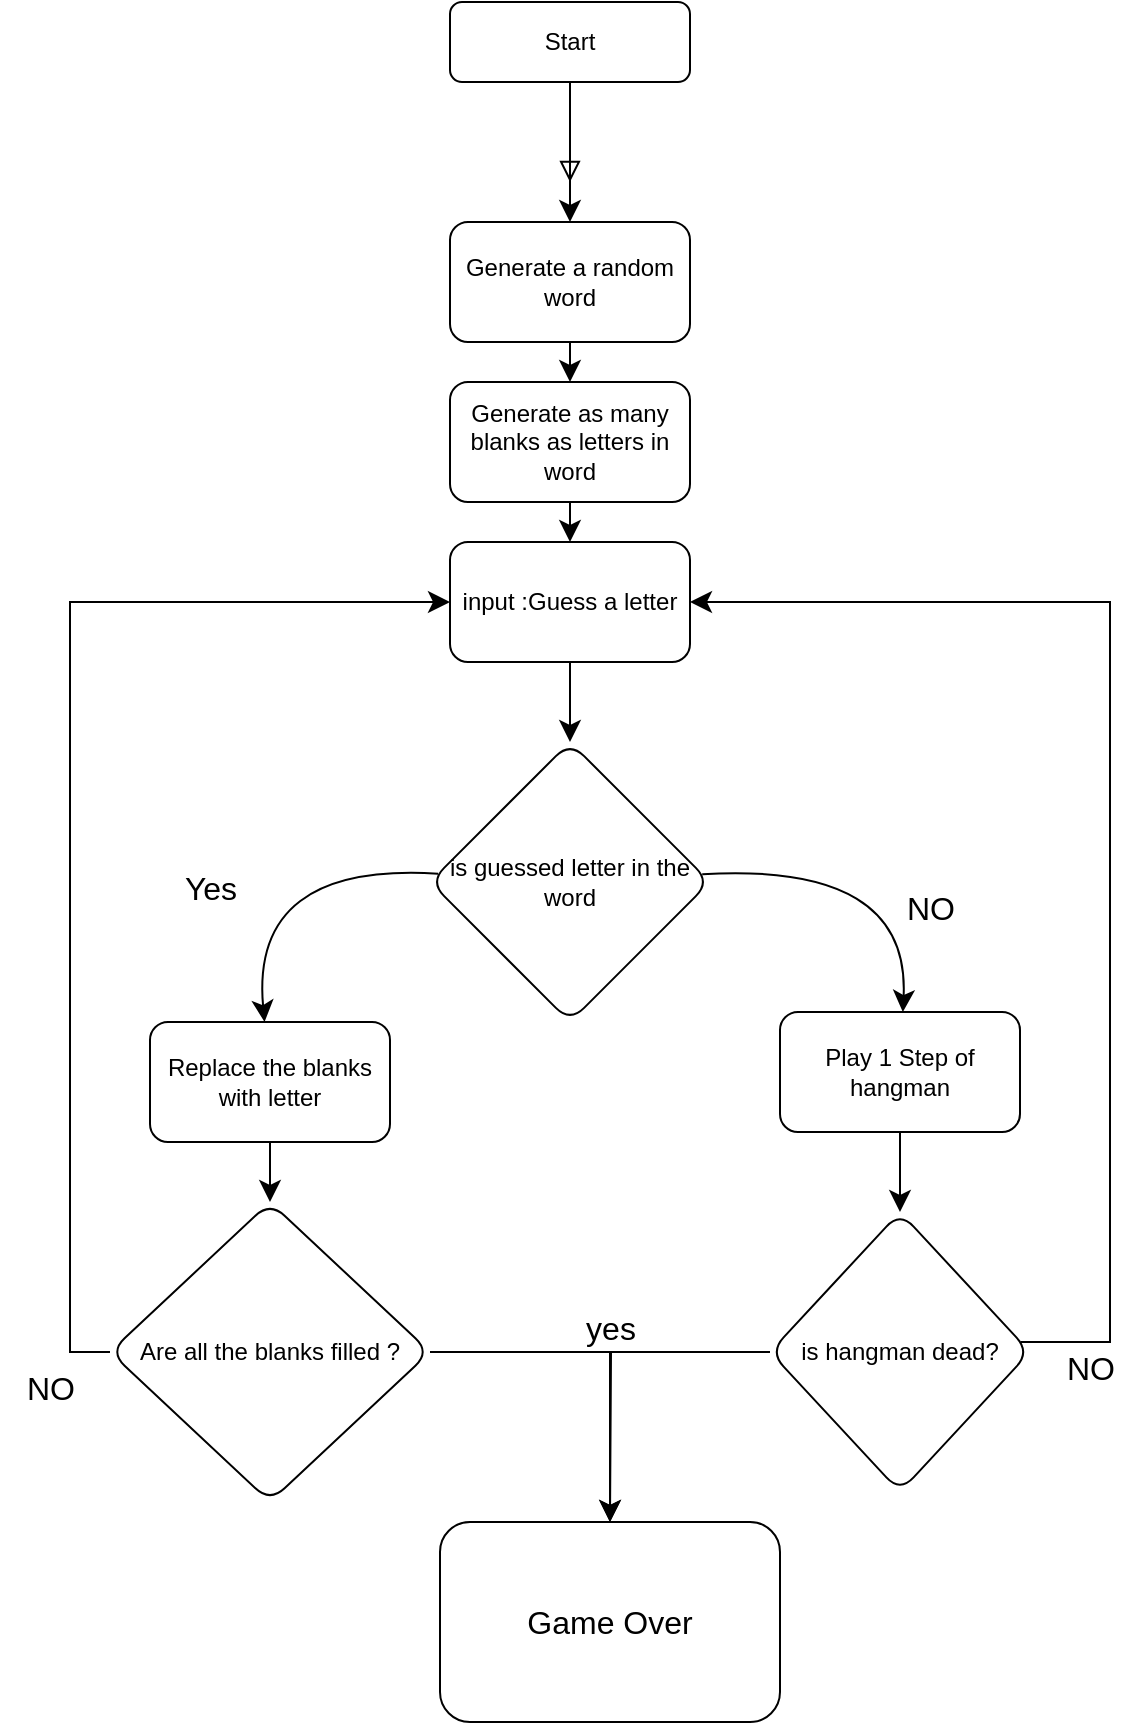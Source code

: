 <mxfile version="22.1.21" type="github">
  <diagram id="C5RBs43oDa-KdzZeNtuy" name="Page-1">
    <mxGraphModel dx="2477" dy="573" grid="1" gridSize="10" guides="1" tooltips="1" connect="1" arrows="1" fold="1" page="1" pageScale="1" pageWidth="827" pageHeight="1169" math="0" shadow="0">
      <root>
        <mxCell id="WIyWlLk6GJQsqaUBKTNV-0" />
        <mxCell id="WIyWlLk6GJQsqaUBKTNV-1" parent="WIyWlLk6GJQsqaUBKTNV-0" />
        <mxCell id="WIyWlLk6GJQsqaUBKTNV-2" value="" style="rounded=0;html=1;jettySize=auto;orthogonalLoop=1;fontSize=11;endArrow=block;endFill=0;endSize=8;strokeWidth=1;shadow=0;labelBackgroundColor=none;edgeStyle=orthogonalEdgeStyle;" parent="WIyWlLk6GJQsqaUBKTNV-1" source="WIyWlLk6GJQsqaUBKTNV-3" edge="1">
          <mxGeometry relative="1" as="geometry">
            <mxPoint x="220" y="170" as="targetPoint" />
          </mxGeometry>
        </mxCell>
        <mxCell id="5tpfrVj5ZAOb9_WyAPQ0-0" value="" style="edgeStyle=none;curved=1;rounded=0;orthogonalLoop=1;jettySize=auto;html=1;fontSize=12;startSize=8;endSize=8;entryX=0.5;entryY=0;entryDx=0;entryDy=0;" edge="1" parent="WIyWlLk6GJQsqaUBKTNV-1" source="WIyWlLk6GJQsqaUBKTNV-3" target="5tpfrVj5ZAOb9_WyAPQ0-2">
          <mxGeometry relative="1" as="geometry">
            <mxPoint x="220" y="170" as="targetPoint" />
          </mxGeometry>
        </mxCell>
        <mxCell id="WIyWlLk6GJQsqaUBKTNV-3" value="Start" style="rounded=1;whiteSpace=wrap;html=1;fontSize=12;glass=0;strokeWidth=1;shadow=0;" parent="WIyWlLk6GJQsqaUBKTNV-1" vertex="1">
          <mxGeometry x="160" y="80" width="120" height="40" as="geometry" />
        </mxCell>
        <mxCell id="5tpfrVj5ZAOb9_WyAPQ0-6" value="" style="edgeStyle=none;curved=1;rounded=0;orthogonalLoop=1;jettySize=auto;html=1;fontSize=12;startSize=8;endSize=8;" edge="1" parent="WIyWlLk6GJQsqaUBKTNV-1" source="5tpfrVj5ZAOb9_WyAPQ0-2" target="5tpfrVj5ZAOb9_WyAPQ0-5">
          <mxGeometry relative="1" as="geometry" />
        </mxCell>
        <mxCell id="5tpfrVj5ZAOb9_WyAPQ0-2" value="Generate a random word" style="whiteSpace=wrap;html=1;rounded=1;glass=0;strokeWidth=1;shadow=0;" vertex="1" parent="WIyWlLk6GJQsqaUBKTNV-1">
          <mxGeometry x="160" y="190" width="120" height="60" as="geometry" />
        </mxCell>
        <mxCell id="5tpfrVj5ZAOb9_WyAPQ0-8" value="" style="edgeStyle=none;curved=1;rounded=0;orthogonalLoop=1;jettySize=auto;html=1;fontSize=12;startSize=8;endSize=8;" edge="1" parent="WIyWlLk6GJQsqaUBKTNV-1" source="5tpfrVj5ZAOb9_WyAPQ0-5" target="5tpfrVj5ZAOb9_WyAPQ0-7">
          <mxGeometry relative="1" as="geometry" />
        </mxCell>
        <mxCell id="5tpfrVj5ZAOb9_WyAPQ0-5" value="Generate as many blanks as letters in word" style="whiteSpace=wrap;html=1;rounded=1;glass=0;strokeWidth=1;shadow=0;" vertex="1" parent="WIyWlLk6GJQsqaUBKTNV-1">
          <mxGeometry x="160" y="270" width="120" height="60" as="geometry" />
        </mxCell>
        <mxCell id="5tpfrVj5ZAOb9_WyAPQ0-10" value="" style="edgeStyle=none;curved=1;rounded=0;orthogonalLoop=1;jettySize=auto;html=1;fontSize=12;startSize=8;endSize=8;" edge="1" parent="WIyWlLk6GJQsqaUBKTNV-1" source="5tpfrVj5ZAOb9_WyAPQ0-7" target="5tpfrVj5ZAOb9_WyAPQ0-9">
          <mxGeometry relative="1" as="geometry" />
        </mxCell>
        <mxCell id="5tpfrVj5ZAOb9_WyAPQ0-7" value="input :Guess a letter" style="whiteSpace=wrap;html=1;rounded=1;glass=0;strokeWidth=1;shadow=0;" vertex="1" parent="WIyWlLk6GJQsqaUBKTNV-1">
          <mxGeometry x="160" y="350" width="120" height="60" as="geometry" />
        </mxCell>
        <mxCell id="5tpfrVj5ZAOb9_WyAPQ0-12" value="" style="edgeStyle=none;curved=1;rounded=0;orthogonalLoop=1;jettySize=auto;html=1;fontSize=12;startSize=8;endSize=8;" edge="1" parent="WIyWlLk6GJQsqaUBKTNV-1" source="5tpfrVj5ZAOb9_WyAPQ0-9" target="5tpfrVj5ZAOb9_WyAPQ0-11">
          <mxGeometry relative="1" as="geometry">
            <Array as="points">
              <mxPoint x="390" y="510" />
            </Array>
          </mxGeometry>
        </mxCell>
        <mxCell id="5tpfrVj5ZAOb9_WyAPQ0-14" value="" style="edgeStyle=none;curved=1;rounded=0;orthogonalLoop=1;jettySize=auto;html=1;fontSize=12;startSize=8;endSize=8;" edge="1" parent="WIyWlLk6GJQsqaUBKTNV-1" source="5tpfrVj5ZAOb9_WyAPQ0-9" target="5tpfrVj5ZAOb9_WyAPQ0-13">
          <mxGeometry relative="1" as="geometry">
            <Array as="points">
              <mxPoint x="60" y="510" />
            </Array>
          </mxGeometry>
        </mxCell>
        <mxCell id="5tpfrVj5ZAOb9_WyAPQ0-9" value="is guessed letter in the word" style="rhombus;whiteSpace=wrap;html=1;rounded=1;glass=0;strokeWidth=1;shadow=0;" vertex="1" parent="WIyWlLk6GJQsqaUBKTNV-1">
          <mxGeometry x="150" y="450" width="140" height="140" as="geometry" />
        </mxCell>
        <mxCell id="5tpfrVj5ZAOb9_WyAPQ0-18" value="" style="edgeStyle=none;curved=1;rounded=0;orthogonalLoop=1;jettySize=auto;html=1;fontSize=12;startSize=8;endSize=8;" edge="1" parent="WIyWlLk6GJQsqaUBKTNV-1" source="5tpfrVj5ZAOb9_WyAPQ0-11" target="5tpfrVj5ZAOb9_WyAPQ0-17">
          <mxGeometry relative="1" as="geometry" />
        </mxCell>
        <mxCell id="5tpfrVj5ZAOb9_WyAPQ0-11" value="Play 1 Step of hangman" style="whiteSpace=wrap;html=1;rounded=1;glass=0;strokeWidth=1;shadow=0;" vertex="1" parent="WIyWlLk6GJQsqaUBKTNV-1">
          <mxGeometry x="325" y="585" width="120" height="60" as="geometry" />
        </mxCell>
        <mxCell id="5tpfrVj5ZAOb9_WyAPQ0-16" value="" style="edgeStyle=none;curved=1;rounded=0;orthogonalLoop=1;jettySize=auto;html=1;fontSize=12;startSize=8;endSize=8;" edge="1" parent="WIyWlLk6GJQsqaUBKTNV-1" source="5tpfrVj5ZAOb9_WyAPQ0-13" target="5tpfrVj5ZAOb9_WyAPQ0-15">
          <mxGeometry relative="1" as="geometry" />
        </mxCell>
        <mxCell id="5tpfrVj5ZAOb9_WyAPQ0-13" value="Replace the blanks with letter" style="whiteSpace=wrap;html=1;rounded=1;glass=0;strokeWidth=1;shadow=0;" vertex="1" parent="WIyWlLk6GJQsqaUBKTNV-1">
          <mxGeometry x="10" y="590" width="120" height="60" as="geometry" />
        </mxCell>
        <mxCell id="5tpfrVj5ZAOb9_WyAPQ0-23" style="edgeStyle=orthogonalEdgeStyle;rounded=0;orthogonalLoop=1;jettySize=auto;html=1;exitX=0;exitY=0.5;exitDx=0;exitDy=0;entryX=0;entryY=0.5;entryDx=0;entryDy=0;fontSize=12;startSize=8;endSize=8;" edge="1" parent="WIyWlLk6GJQsqaUBKTNV-1" source="5tpfrVj5ZAOb9_WyAPQ0-15" target="5tpfrVj5ZAOb9_WyAPQ0-7">
          <mxGeometry relative="1" as="geometry" />
        </mxCell>
        <mxCell id="5tpfrVj5ZAOb9_WyAPQ0-32" style="edgeStyle=orthogonalEdgeStyle;rounded=0;orthogonalLoop=1;jettySize=auto;html=1;exitX=1;exitY=0.5;exitDx=0;exitDy=0;fontSize=12;startSize=8;endSize=8;" edge="1" parent="WIyWlLk6GJQsqaUBKTNV-1" source="5tpfrVj5ZAOb9_WyAPQ0-15">
          <mxGeometry relative="1" as="geometry">
            <mxPoint x="240" y="840" as="targetPoint" />
          </mxGeometry>
        </mxCell>
        <mxCell id="5tpfrVj5ZAOb9_WyAPQ0-15" value="Are all the blanks filled ?" style="rhombus;whiteSpace=wrap;html=1;rounded=1;glass=0;strokeWidth=1;shadow=0;" vertex="1" parent="WIyWlLk6GJQsqaUBKTNV-1">
          <mxGeometry x="-10" y="680" width="160" height="150" as="geometry" />
        </mxCell>
        <mxCell id="5tpfrVj5ZAOb9_WyAPQ0-20" value="" style="edgeStyle=orthogonalEdgeStyle;rounded=0;orthogonalLoop=1;jettySize=auto;html=1;fontSize=12;startSize=8;endSize=8;entryX=1;entryY=0.5;entryDx=0;entryDy=0;" edge="1" parent="WIyWlLk6GJQsqaUBKTNV-1" source="5tpfrVj5ZAOb9_WyAPQ0-17" target="5tpfrVj5ZAOb9_WyAPQ0-7">
          <mxGeometry relative="1" as="geometry">
            <mxPoint x="520" y="370" as="targetPoint" />
            <Array as="points">
              <mxPoint x="490" y="750" />
              <mxPoint x="490" y="380" />
            </Array>
          </mxGeometry>
        </mxCell>
        <mxCell id="5tpfrVj5ZAOb9_WyAPQ0-31" style="edgeStyle=orthogonalEdgeStyle;rounded=0;orthogonalLoop=1;jettySize=auto;html=1;exitX=0;exitY=0.5;exitDx=0;exitDy=0;entryX=0.5;entryY=0;entryDx=0;entryDy=0;fontSize=12;startSize=8;endSize=8;" edge="1" parent="WIyWlLk6GJQsqaUBKTNV-1" source="5tpfrVj5ZAOb9_WyAPQ0-17" target="5tpfrVj5ZAOb9_WyAPQ0-30">
          <mxGeometry relative="1" as="geometry">
            <Array as="points">
              <mxPoint x="240" y="755" />
            </Array>
          </mxGeometry>
        </mxCell>
        <mxCell id="5tpfrVj5ZAOb9_WyAPQ0-17" value="is hangman dead?" style="rhombus;whiteSpace=wrap;html=1;rounded=1;glass=0;strokeWidth=1;shadow=0;" vertex="1" parent="WIyWlLk6GJQsqaUBKTNV-1">
          <mxGeometry x="320" y="685" width="130" height="140" as="geometry" />
        </mxCell>
        <mxCell id="5tpfrVj5ZAOb9_WyAPQ0-24" value="NO" style="text;html=1;align=center;verticalAlign=middle;resizable=0;points=[];autosize=1;strokeColor=none;fillColor=none;fontSize=16;" vertex="1" parent="WIyWlLk6GJQsqaUBKTNV-1">
          <mxGeometry x="455" y="748" width="50" height="30" as="geometry" />
        </mxCell>
        <mxCell id="5tpfrVj5ZAOb9_WyAPQ0-26" value="NO" style="text;html=1;align=center;verticalAlign=middle;resizable=0;points=[];autosize=1;strokeColor=none;fillColor=none;fontSize=16;" vertex="1" parent="WIyWlLk6GJQsqaUBKTNV-1">
          <mxGeometry x="-65" y="758" width="50" height="30" as="geometry" />
        </mxCell>
        <mxCell id="5tpfrVj5ZAOb9_WyAPQ0-30" value="Game Over" style="rounded=1;whiteSpace=wrap;html=1;fontSize=16;" vertex="1" parent="WIyWlLk6GJQsqaUBKTNV-1">
          <mxGeometry x="155" y="840" width="170" height="100" as="geometry" />
        </mxCell>
        <mxCell id="5tpfrVj5ZAOb9_WyAPQ0-34" value="yes" style="text;html=1;align=center;verticalAlign=middle;resizable=0;points=[];autosize=1;strokeColor=none;fillColor=none;fontSize=16;" vertex="1" parent="WIyWlLk6GJQsqaUBKTNV-1">
          <mxGeometry x="215" y="728" width="50" height="30" as="geometry" />
        </mxCell>
        <mxCell id="5tpfrVj5ZAOb9_WyAPQ0-35" value="NO" style="text;html=1;align=center;verticalAlign=middle;resizable=0;points=[];autosize=1;strokeColor=none;fillColor=none;fontSize=16;" vertex="1" parent="WIyWlLk6GJQsqaUBKTNV-1">
          <mxGeometry x="375" y="518" width="50" height="30" as="geometry" />
        </mxCell>
        <mxCell id="5tpfrVj5ZAOb9_WyAPQ0-36" value="Yes" style="text;html=1;align=center;verticalAlign=middle;resizable=0;points=[];autosize=1;strokeColor=none;fillColor=none;fontSize=16;" vertex="1" parent="WIyWlLk6GJQsqaUBKTNV-1">
          <mxGeometry x="15" y="508" width="50" height="30" as="geometry" />
        </mxCell>
      </root>
    </mxGraphModel>
  </diagram>
</mxfile>
